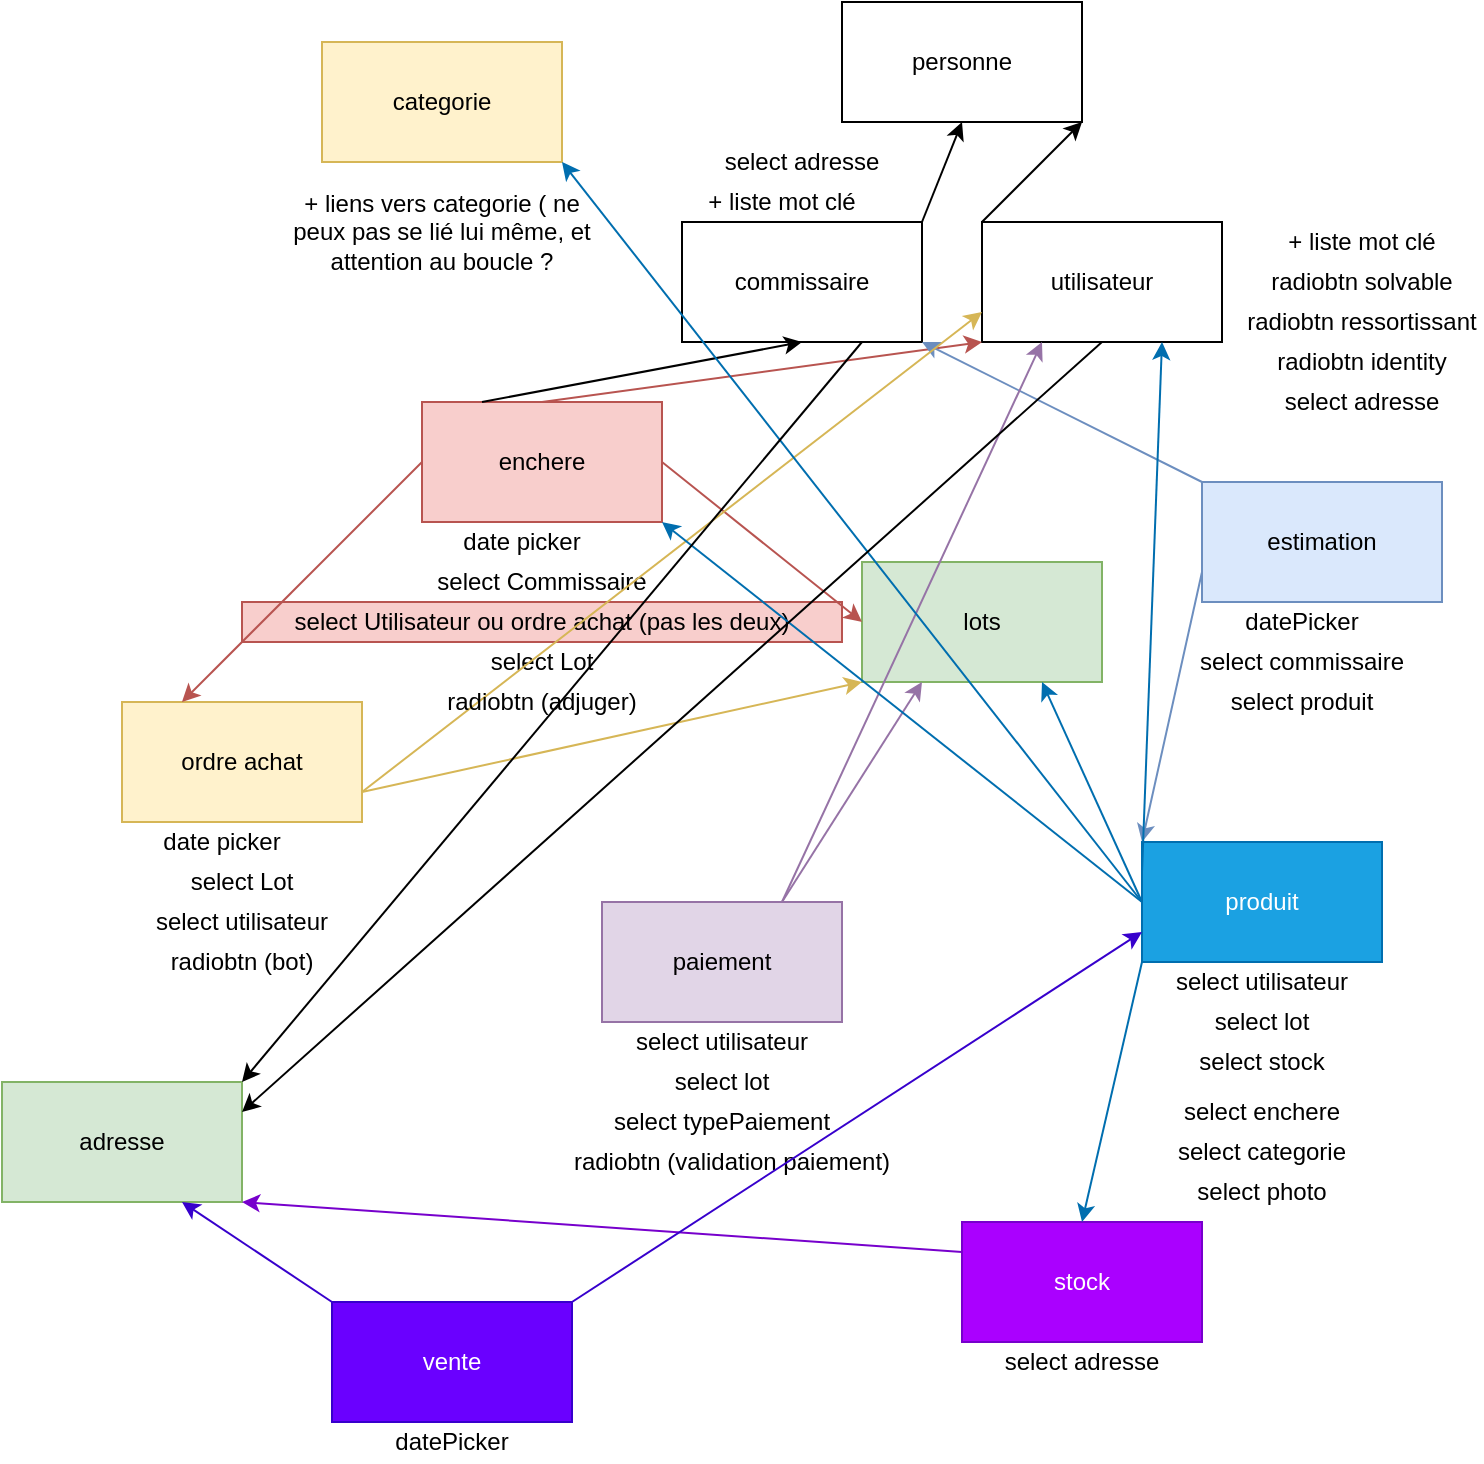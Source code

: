 <mxfile version="12.9.9" type="device"><diagram id="boyUpy0U6KzomkuzItXC" name="Page-1"><mxGraphModel dx="1422" dy="822" grid="1" gridSize="10" guides="1" tooltips="1" connect="1" arrows="1" fold="1" page="1" pageScale="1" pageWidth="827" pageHeight="1169" math="0" shadow="0"><root><mxCell id="0"/><mxCell id="1" parent="0"/><mxCell id="WAIoO4MJ29KRqYOCbqn9-1" value="utilisateur" style="rounded=0;whiteSpace=wrap;html=1;" vertex="1" parent="1"><mxGeometry x="550" y="130" width="120" height="60" as="geometry"/></mxCell><mxCell id="WAIoO4MJ29KRqYOCbqn9-2" value="commissaire" style="rounded=0;whiteSpace=wrap;html=1;" vertex="1" parent="1"><mxGeometry x="400" y="130" width="120" height="60" as="geometry"/></mxCell><mxCell id="WAIoO4MJ29KRqYOCbqn9-3" value="personne" style="rounded=0;whiteSpace=wrap;html=1;" vertex="1" parent="1"><mxGeometry x="480" y="20" width="120" height="60" as="geometry"/></mxCell><mxCell id="WAIoO4MJ29KRqYOCbqn9-4" value="adresse" style="rounded=0;whiteSpace=wrap;html=1;fillColor=#d5e8d4;strokeColor=#82b366;" vertex="1" parent="1"><mxGeometry x="60" y="560" width="120" height="60" as="geometry"/></mxCell><mxCell id="WAIoO4MJ29KRqYOCbqn9-5" value="vente" style="rounded=0;whiteSpace=wrap;html=1;fillColor=#6a00ff;strokeColor=#3700CC;fontColor=#ffffff;" vertex="1" parent="1"><mxGeometry x="225" y="670" width="120" height="60" as="geometry"/></mxCell><mxCell id="WAIoO4MJ29KRqYOCbqn9-6" value="paiement" style="rounded=0;whiteSpace=wrap;html=1;fillColor=#e1d5e7;strokeColor=#9673a6;" vertex="1" parent="1"><mxGeometry x="360" y="470" width="120" height="60" as="geometry"/></mxCell><mxCell id="WAIoO4MJ29KRqYOCbqn9-7" value="ordre achat" style="rounded=0;whiteSpace=wrap;html=1;fillColor=#fff2cc;strokeColor=#d6b656;" vertex="1" parent="1"><mxGeometry x="120" y="370" width="120" height="60" as="geometry"/></mxCell><mxCell id="WAIoO4MJ29KRqYOCbqn9-8" value="estimation" style="rounded=0;whiteSpace=wrap;html=1;fillColor=#dae8fc;strokeColor=#6c8ebf;" vertex="1" parent="1"><mxGeometry x="660" y="260" width="120" height="60" as="geometry"/></mxCell><mxCell id="WAIoO4MJ29KRqYOCbqn9-9" value="categorie" style="rounded=0;whiteSpace=wrap;html=1;fillColor=#fff2cc;strokeColor=#d6b656;" vertex="1" parent="1"><mxGeometry x="220" y="40" width="120" height="60" as="geometry"/></mxCell><mxCell id="WAIoO4MJ29KRqYOCbqn9-10" value="produit" style="rounded=0;whiteSpace=wrap;html=1;fillColor=#1ba1e2;strokeColor=#006EAF;fontColor=#ffffff;" vertex="1" parent="1"><mxGeometry x="630" y="440" width="120" height="60" as="geometry"/></mxCell><mxCell id="WAIoO4MJ29KRqYOCbqn9-12" value="lots" style="rounded=0;whiteSpace=wrap;html=1;fillColor=#d5e8d4;strokeColor=#82b366;" vertex="1" parent="1"><mxGeometry x="490" y="300" width="120" height="60" as="geometry"/></mxCell><mxCell id="WAIoO4MJ29KRqYOCbqn9-13" value="enchere" style="rounded=0;whiteSpace=wrap;html=1;fillColor=#f8cecc;strokeColor=#b85450;" vertex="1" parent="1"><mxGeometry x="270" y="220" width="120" height="60" as="geometry"/></mxCell><mxCell id="WAIoO4MJ29KRqYOCbqn9-14" value="stock" style="rounded=0;whiteSpace=wrap;html=1;fillColor=#aa00ff;strokeColor=#7700CC;fontColor=#ffffff;" vertex="1" parent="1"><mxGeometry x="540" y="630" width="120" height="60" as="geometry"/></mxCell><mxCell id="WAIoO4MJ29KRqYOCbqn9-16" value="+ liens vers categorie ( ne peux pas se lié lui même, et attention au boucle ?" style="text;html=1;strokeColor=none;fillColor=none;align=center;verticalAlign=middle;whiteSpace=wrap;rounded=0;" vertex="1" parent="1"><mxGeometry x="200" y="110" width="160" height="50" as="geometry"/></mxCell><mxCell id="WAIoO4MJ29KRqYOCbqn9-17" value="+ liste mot clé" style="text;html=1;strokeColor=none;fillColor=none;align=center;verticalAlign=middle;whiteSpace=wrap;rounded=0;" vertex="1" parent="1"><mxGeometry x="390" y="110" width="120" height="20" as="geometry"/></mxCell><mxCell id="WAIoO4MJ29KRqYOCbqn9-18" value="+ liste mot clé" style="text;html=1;strokeColor=none;fillColor=none;align=center;verticalAlign=middle;whiteSpace=wrap;rounded=0;" vertex="1" parent="1"><mxGeometry x="680" y="130" width="120" height="20" as="geometry"/></mxCell><mxCell id="WAIoO4MJ29KRqYOCbqn9-19" value="date picker" style="text;html=1;strokeColor=none;fillColor=none;align=center;verticalAlign=middle;whiteSpace=wrap;rounded=0;" vertex="1" parent="1"><mxGeometry x="270" y="280" width="100" height="20" as="geometry"/></mxCell><mxCell id="WAIoO4MJ29KRqYOCbqn9-20" value="" style="endArrow=classic;html=1;entryX=0.5;entryY=1;entryDx=0;entryDy=0;exitX=0.25;exitY=0;exitDx=0;exitDy=0;" edge="1" parent="1" source="WAIoO4MJ29KRqYOCbqn9-13" target="WAIoO4MJ29KRqYOCbqn9-2"><mxGeometry width="50" height="50" relative="1" as="geometry"><mxPoint x="560" y="450" as="sourcePoint"/><mxPoint x="610" y="400" as="targetPoint"/></mxGeometry></mxCell><mxCell id="WAIoO4MJ29KRqYOCbqn9-21" value="" style="endArrow=classic;html=1;entryX=0;entryY=1;entryDx=0;entryDy=0;exitX=0.5;exitY=0;exitDx=0;exitDy=0;fillColor=#f8cecc;strokeColor=#b85450;" edge="1" parent="1" source="WAIoO4MJ29KRqYOCbqn9-13" target="WAIoO4MJ29KRqYOCbqn9-1"><mxGeometry width="50" height="50" relative="1" as="geometry"><mxPoint x="290" y="410" as="sourcePoint"/><mxPoint x="410" y="200" as="targetPoint"/></mxGeometry></mxCell><mxCell id="WAIoO4MJ29KRqYOCbqn9-22" value="" style="endArrow=classic;html=1;exitX=1;exitY=0;exitDx=0;exitDy=0;entryX=0.5;entryY=1;entryDx=0;entryDy=0;" edge="1" parent="1" source="WAIoO4MJ29KRqYOCbqn9-2" target="WAIoO4MJ29KRqYOCbqn9-3"><mxGeometry width="50" height="50" relative="1" as="geometry"><mxPoint x="450" y="380" as="sourcePoint"/><mxPoint x="600" y="320" as="targetPoint"/></mxGeometry></mxCell><mxCell id="WAIoO4MJ29KRqYOCbqn9-23" value="" style="endArrow=classic;html=1;exitX=0;exitY=0;exitDx=0;exitDy=0;entryX=1;entryY=1;entryDx=0;entryDy=0;" edge="1" parent="1" source="WAIoO4MJ29KRqYOCbqn9-1" target="WAIoO4MJ29KRqYOCbqn9-3"><mxGeometry width="50" height="50" relative="1" as="geometry"><mxPoint x="630" y="130" as="sourcePoint"/><mxPoint x="570" y="100" as="targetPoint"/></mxGeometry></mxCell><mxCell id="WAIoO4MJ29KRqYOCbqn9-24" value="select Commissaire" style="text;html=1;strokeColor=none;fillColor=none;align=center;verticalAlign=middle;whiteSpace=wrap;rounded=0;" vertex="1" parent="1"><mxGeometry x="270" y="300" width="120" height="20" as="geometry"/></mxCell><mxCell id="WAIoO4MJ29KRqYOCbqn9-25" value="select Utilisateur ou ordre achat (pas les deux)" style="text;html=1;strokeColor=#b85450;fillColor=#f8cecc;align=center;verticalAlign=middle;whiteSpace=wrap;rounded=0;" vertex="1" parent="1"><mxGeometry x="180" y="320" width="300" height="20" as="geometry"/></mxCell><mxCell id="WAIoO4MJ29KRqYOCbqn9-26" value="" style="endArrow=classic;html=1;entryX=0.25;entryY=0;entryDx=0;entryDy=0;exitX=0;exitY=0.5;exitDx=0;exitDy=0;fillColor=#f8cecc;strokeColor=#b85450;" edge="1" parent="1" source="WAIoO4MJ29KRqYOCbqn9-13" target="WAIoO4MJ29KRqYOCbqn9-7"><mxGeometry width="50" height="50" relative="1" as="geometry"><mxPoint x="440" y="360" as="sourcePoint"/><mxPoint x="560" y="200" as="targetPoint"/></mxGeometry></mxCell><mxCell id="WAIoO4MJ29KRqYOCbqn9-27" value="" style="endArrow=classic;html=1;entryX=0;entryY=0.5;entryDx=0;entryDy=0;exitX=1;exitY=0.5;exitDx=0;exitDy=0;fillColor=#f8cecc;strokeColor=#b85450;" edge="1" parent="1" source="WAIoO4MJ29KRqYOCbqn9-13" target="WAIoO4MJ29KRqYOCbqn9-12"><mxGeometry width="50" height="50" relative="1" as="geometry"><mxPoint x="540" y="390" as="sourcePoint"/><mxPoint x="540" y="230" as="targetPoint"/></mxGeometry></mxCell><mxCell id="WAIoO4MJ29KRqYOCbqn9-28" value="select Lot" style="text;html=1;strokeColor=none;fillColor=none;align=center;verticalAlign=middle;whiteSpace=wrap;rounded=0;" vertex="1" parent="1"><mxGeometry x="270" y="340" width="120" height="20" as="geometry"/></mxCell><mxCell id="WAIoO4MJ29KRqYOCbqn9-29" value="" style="endArrow=classic;html=1;entryX=1;entryY=1;entryDx=0;entryDy=0;exitX=0;exitY=0;exitDx=0;exitDy=0;fillColor=#dae8fc;strokeColor=#6c8ebf;" edge="1" parent="1" source="WAIoO4MJ29KRqYOCbqn9-8" target="WAIoO4MJ29KRqYOCbqn9-2"><mxGeometry width="50" height="50" relative="1" as="geometry"><mxPoint x="560" y="450" as="sourcePoint"/><mxPoint x="610" y="400" as="targetPoint"/></mxGeometry></mxCell><mxCell id="WAIoO4MJ29KRqYOCbqn9-30" value="datePicker" style="text;html=1;strokeColor=none;fillColor=none;align=center;verticalAlign=middle;whiteSpace=wrap;rounded=0;" vertex="1" parent="1"><mxGeometry x="650" y="320" width="120" height="20" as="geometry"/></mxCell><mxCell id="WAIoO4MJ29KRqYOCbqn9-31" value="select commissaire" style="text;html=1;strokeColor=none;fillColor=none;align=center;verticalAlign=middle;whiteSpace=wrap;rounded=0;" vertex="1" parent="1"><mxGeometry x="650" y="340" width="120" height="20" as="geometry"/></mxCell><mxCell id="WAIoO4MJ29KRqYOCbqn9-32" value="" style="endArrow=classic;html=1;entryX=0;entryY=0;entryDx=0;entryDy=0;exitX=0;exitY=0.75;exitDx=0;exitDy=0;fillColor=#dae8fc;strokeColor=#6c8ebf;" edge="1" parent="1" source="WAIoO4MJ29KRqYOCbqn9-8" target="WAIoO4MJ29KRqYOCbqn9-10"><mxGeometry width="50" height="50" relative="1" as="geometry"><mxPoint x="560" y="450" as="sourcePoint"/><mxPoint x="610" y="400" as="targetPoint"/></mxGeometry></mxCell><mxCell id="WAIoO4MJ29KRqYOCbqn9-33" value="select produit" style="text;html=1;strokeColor=none;fillColor=none;align=center;verticalAlign=middle;whiteSpace=wrap;rounded=0;" vertex="1" parent="1"><mxGeometry x="650" y="360" width="120" height="20" as="geometry"/></mxCell><mxCell id="WAIoO4MJ29KRqYOCbqn9-34" value="" style="endArrow=classic;html=1;entryX=0;entryY=1;entryDx=0;entryDy=0;exitX=1;exitY=0.75;exitDx=0;exitDy=0;fillColor=#fff2cc;strokeColor=#d6b656;" edge="1" parent="1" source="WAIoO4MJ29KRqYOCbqn9-7" target="WAIoO4MJ29KRqYOCbqn9-12"><mxGeometry width="50" height="50" relative="1" as="geometry"><mxPoint x="560" y="450" as="sourcePoint"/><mxPoint x="610" y="400" as="targetPoint"/></mxGeometry></mxCell><mxCell id="WAIoO4MJ29KRqYOCbqn9-35" value="date picker" style="text;html=1;strokeColor=none;fillColor=none;align=center;verticalAlign=middle;whiteSpace=wrap;rounded=0;" vertex="1" parent="1"><mxGeometry x="120" y="430" width="100" height="20" as="geometry"/></mxCell><mxCell id="WAIoO4MJ29KRqYOCbqn9-36" value="" style="endArrow=classic;html=1;entryX=0;entryY=0.75;entryDx=0;entryDy=0;exitX=1;exitY=0.75;exitDx=0;exitDy=0;fillColor=#fff2cc;strokeColor=#d6b656;" edge="1" parent="1" source="WAIoO4MJ29KRqYOCbqn9-7" target="WAIoO4MJ29KRqYOCbqn9-1"><mxGeometry width="50" height="50" relative="1" as="geometry"><mxPoint x="250" y="425" as="sourcePoint"/><mxPoint x="500" y="370" as="targetPoint"/></mxGeometry></mxCell><mxCell id="WAIoO4MJ29KRqYOCbqn9-37" value="select Lot" style="text;html=1;strokeColor=none;fillColor=none;align=center;verticalAlign=middle;whiteSpace=wrap;rounded=0;" vertex="1" parent="1"><mxGeometry x="120" y="450" width="120" height="20" as="geometry"/></mxCell><mxCell id="WAIoO4MJ29KRqYOCbqn9-38" value="select utilisateur" style="text;html=1;strokeColor=none;fillColor=none;align=center;verticalAlign=middle;whiteSpace=wrap;rounded=0;" vertex="1" parent="1"><mxGeometry x="120" y="470" width="120" height="20" as="geometry"/></mxCell><mxCell id="WAIoO4MJ29KRqYOCbqn9-39" value="" style="endArrow=classic;html=1;entryX=0.25;entryY=1;entryDx=0;entryDy=0;exitX=0.75;exitY=0;exitDx=0;exitDy=0;fillColor=#e1d5e7;strokeColor=#9673a6;" edge="1" parent="1" source="WAIoO4MJ29KRqYOCbqn9-6" target="WAIoO4MJ29KRqYOCbqn9-12"><mxGeometry width="50" height="50" relative="1" as="geometry"><mxPoint x="560" y="450" as="sourcePoint"/><mxPoint x="610" y="400" as="targetPoint"/></mxGeometry></mxCell><mxCell id="WAIoO4MJ29KRqYOCbqn9-40" value="" style="endArrow=classic;html=1;entryX=0.25;entryY=1;entryDx=0;entryDy=0;exitX=0.75;exitY=0;exitDx=0;exitDy=0;fillColor=#e1d5e7;strokeColor=#9673a6;" edge="1" parent="1" source="WAIoO4MJ29KRqYOCbqn9-6" target="WAIoO4MJ29KRqYOCbqn9-1"><mxGeometry width="50" height="50" relative="1" as="geometry"><mxPoint x="500" y="500" as="sourcePoint"/><mxPoint x="570" y="390" as="targetPoint"/></mxGeometry></mxCell><mxCell id="WAIoO4MJ29KRqYOCbqn9-41" value="select utilisateur" style="text;html=1;strokeColor=none;fillColor=none;align=center;verticalAlign=middle;whiteSpace=wrap;rounded=0;" vertex="1" parent="1"><mxGeometry x="360" y="530" width="120" height="20" as="geometry"/></mxCell><mxCell id="WAIoO4MJ29KRqYOCbqn9-42" value="select lot" style="text;html=1;strokeColor=none;fillColor=none;align=center;verticalAlign=middle;whiteSpace=wrap;rounded=0;" vertex="1" parent="1"><mxGeometry x="360" y="550" width="120" height="20" as="geometry"/></mxCell><mxCell id="WAIoO4MJ29KRqYOCbqn9-43" value="select utilisateur" style="text;html=1;strokeColor=none;fillColor=none;align=center;verticalAlign=middle;whiteSpace=wrap;rounded=0;" vertex="1" parent="1"><mxGeometry x="630" y="500" width="120" height="20" as="geometry"/></mxCell><mxCell id="WAIoO4MJ29KRqYOCbqn9-44" value="select typePaiement" style="text;html=1;strokeColor=none;fillColor=none;align=center;verticalAlign=middle;whiteSpace=wrap;rounded=0;" vertex="1" parent="1"><mxGeometry x="360" y="570" width="120" height="20" as="geometry"/></mxCell><mxCell id="WAIoO4MJ29KRqYOCbqn9-45" value="radiobtn (validation paiement)" style="text;html=1;strokeColor=none;fillColor=none;align=center;verticalAlign=middle;whiteSpace=wrap;rounded=0;" vertex="1" parent="1"><mxGeometry x="320" y="590" width="210" height="20" as="geometry"/></mxCell><mxCell id="WAIoO4MJ29KRqYOCbqn9-47" value="radiobtn (adjuger)" style="text;html=1;strokeColor=none;fillColor=none;align=center;verticalAlign=middle;whiteSpace=wrap;rounded=0;" vertex="1" parent="1"><mxGeometry x="225" y="360" width="210" height="20" as="geometry"/></mxCell><mxCell id="WAIoO4MJ29KRqYOCbqn9-48" value="radiobtn (bot)" style="text;html=1;strokeColor=none;fillColor=none;align=center;verticalAlign=middle;whiteSpace=wrap;rounded=0;" vertex="1" parent="1"><mxGeometry x="120" y="490" width="120" height="20" as="geometry"/></mxCell><mxCell id="WAIoO4MJ29KRqYOCbqn9-49" value="" style="endArrow=classic;html=1;entryX=0.5;entryY=0;entryDx=0;entryDy=0;exitX=0;exitY=0;exitDx=0;exitDy=0;fillColor=#1ba1e2;strokeColor=#006EAF;" edge="1" parent="1" source="WAIoO4MJ29KRqYOCbqn9-43" target="WAIoO4MJ29KRqYOCbqn9-14"><mxGeometry width="50" height="50" relative="1" as="geometry"><mxPoint x="600" y="402.5" as="sourcePoint"/><mxPoint x="580" y="537.5" as="targetPoint"/></mxGeometry></mxCell><mxCell id="WAIoO4MJ29KRqYOCbqn9-50" value="select lot" style="text;html=1;strokeColor=none;fillColor=none;align=center;verticalAlign=middle;whiteSpace=wrap;rounded=0;" vertex="1" parent="1"><mxGeometry x="630" y="520" width="120" height="20" as="geometry"/></mxCell><mxCell id="WAIoO4MJ29KRqYOCbqn9-51" value="select stock" style="text;html=1;strokeColor=none;fillColor=none;align=center;verticalAlign=middle;whiteSpace=wrap;rounded=0;" vertex="1" parent="1"><mxGeometry x="630" y="540" width="120" height="20" as="geometry"/></mxCell><mxCell id="WAIoO4MJ29KRqYOCbqn9-52" value="select enchere" style="text;html=1;strokeColor=none;fillColor=none;align=center;verticalAlign=middle;whiteSpace=wrap;rounded=0;" vertex="1" parent="1"><mxGeometry x="630" y="565" width="120" height="20" as="geometry"/></mxCell><mxCell id="WAIoO4MJ29KRqYOCbqn9-53" value="select categorie" style="text;html=1;strokeColor=none;fillColor=none;align=center;verticalAlign=middle;whiteSpace=wrap;rounded=0;" vertex="1" parent="1"><mxGeometry x="630" y="585" width="120" height="20" as="geometry"/></mxCell><mxCell id="WAIoO4MJ29KRqYOCbqn9-54" value="select photo" style="text;html=1;strokeColor=none;fillColor=none;align=center;verticalAlign=middle;whiteSpace=wrap;rounded=0;" vertex="1" parent="1"><mxGeometry x="630" y="605" width="120" height="20" as="geometry"/></mxCell><mxCell id="WAIoO4MJ29KRqYOCbqn9-57" value="" style="endArrow=classic;html=1;entryX=0.75;entryY=1;entryDx=0;entryDy=0;exitX=0;exitY=0.5;exitDx=0;exitDy=0;fillColor=#1ba1e2;strokeColor=#006EAF;" edge="1" parent="1" source="WAIoO4MJ29KRqYOCbqn9-10" target="WAIoO4MJ29KRqYOCbqn9-12"><mxGeometry width="50" height="50" relative="1" as="geometry"><mxPoint x="640" y="510" as="sourcePoint"/><mxPoint x="610" y="640" as="targetPoint"/></mxGeometry></mxCell><mxCell id="WAIoO4MJ29KRqYOCbqn9-58" value="" style="endArrow=classic;html=1;entryX=0.75;entryY=1;entryDx=0;entryDy=0;exitX=0;exitY=0.25;exitDx=0;exitDy=0;fillColor=#1ba1e2;strokeColor=#006EAF;" edge="1" parent="1" source="WAIoO4MJ29KRqYOCbqn9-10" target="WAIoO4MJ29KRqYOCbqn9-1"><mxGeometry width="50" height="50" relative="1" as="geometry"><mxPoint x="640" y="480" as="sourcePoint"/><mxPoint x="590" y="370" as="targetPoint"/></mxGeometry></mxCell><mxCell id="WAIoO4MJ29KRqYOCbqn9-59" value="" style="endArrow=classic;html=1;entryX=1;entryY=1;entryDx=0;entryDy=0;exitX=0;exitY=0.5;exitDx=0;exitDy=0;fillColor=#1ba1e2;strokeColor=#006EAF;" edge="1" parent="1" source="WAIoO4MJ29KRqYOCbqn9-10" target="WAIoO4MJ29KRqYOCbqn9-13"><mxGeometry width="50" height="50" relative="1" as="geometry"><mxPoint x="640" y="480" as="sourcePoint"/><mxPoint x="590" y="370" as="targetPoint"/></mxGeometry></mxCell><mxCell id="WAIoO4MJ29KRqYOCbqn9-60" value="" style="endArrow=classic;html=1;exitX=0;exitY=0.5;exitDx=0;exitDy=0;fillColor=#1ba1e2;strokeColor=#006EAF;entryX=1;entryY=1;entryDx=0;entryDy=0;" edge="1" parent="1" source="WAIoO4MJ29KRqYOCbqn9-10" target="WAIoO4MJ29KRqYOCbqn9-9"><mxGeometry width="50" height="50" relative="1" as="geometry"><mxPoint x="610" y="500" as="sourcePoint"/><mxPoint x="540" y="450" as="targetPoint"/></mxGeometry></mxCell><mxCell id="WAIoO4MJ29KRqYOCbqn9-61" value="" style="endArrow=classic;html=1;entryX=1;entryY=1;entryDx=0;entryDy=0;exitX=0;exitY=0.25;exitDx=0;exitDy=0;fillColor=#aa00ff;strokeColor=#7700CC;" edge="1" parent="1" source="WAIoO4MJ29KRqYOCbqn9-14" target="WAIoO4MJ29KRqYOCbqn9-4"><mxGeometry width="50" height="50" relative="1" as="geometry"><mxPoint x="560" y="450" as="sourcePoint"/><mxPoint x="610" y="400" as="targetPoint"/></mxGeometry></mxCell><mxCell id="WAIoO4MJ29KRqYOCbqn9-62" value="select adresse" style="text;html=1;strokeColor=none;fillColor=none;align=center;verticalAlign=middle;whiteSpace=wrap;rounded=0;" vertex="1" parent="1"><mxGeometry x="540" y="690" width="120" height="20" as="geometry"/></mxCell><mxCell id="WAIoO4MJ29KRqYOCbqn9-63" value="radiobtn solvable" style="text;html=1;strokeColor=none;fillColor=none;align=center;verticalAlign=middle;whiteSpace=wrap;rounded=0;" vertex="1" parent="1"><mxGeometry x="680" y="150" width="120" height="20" as="geometry"/></mxCell><mxCell id="WAIoO4MJ29KRqYOCbqn9-64" value="radiobtn ressortissant" style="text;html=1;strokeColor=none;fillColor=none;align=center;verticalAlign=middle;whiteSpace=wrap;rounded=0;" vertex="1" parent="1"><mxGeometry x="680" y="170" width="120" height="20" as="geometry"/></mxCell><mxCell id="WAIoO4MJ29KRqYOCbqn9-65" value="radiobtn identity" style="text;html=1;strokeColor=none;fillColor=none;align=center;verticalAlign=middle;whiteSpace=wrap;rounded=0;" vertex="1" parent="1"><mxGeometry x="680" y="190" width="120" height="20" as="geometry"/></mxCell><mxCell id="WAIoO4MJ29KRqYOCbqn9-66" value="" style="endArrow=classic;html=1;entryX=1;entryY=0;entryDx=0;entryDy=0;exitX=0.75;exitY=1;exitDx=0;exitDy=0;" edge="1" parent="1" source="WAIoO4MJ29KRqYOCbqn9-2" target="WAIoO4MJ29KRqYOCbqn9-4"><mxGeometry width="50" height="50" relative="1" as="geometry"><mxPoint x="520" y="510" as="sourcePoint"/><mxPoint x="570" y="460" as="targetPoint"/></mxGeometry></mxCell><mxCell id="WAIoO4MJ29KRqYOCbqn9-67" value="" style="endArrow=classic;html=1;entryX=1;entryY=0.25;entryDx=0;entryDy=0;exitX=0.5;exitY=1;exitDx=0;exitDy=0;" edge="1" parent="1" source="WAIoO4MJ29KRqYOCbqn9-1" target="WAIoO4MJ29KRqYOCbqn9-4"><mxGeometry width="50" height="50" relative="1" as="geometry"><mxPoint x="500" y="200" as="sourcePoint"/><mxPoint x="190" y="570" as="targetPoint"/></mxGeometry></mxCell><mxCell id="WAIoO4MJ29KRqYOCbqn9-68" value="select adresse" style="text;html=1;strokeColor=none;fillColor=none;align=center;verticalAlign=middle;whiteSpace=wrap;rounded=0;" vertex="1" parent="1"><mxGeometry x="680" y="210" width="120" height="20" as="geometry"/></mxCell><mxCell id="WAIoO4MJ29KRqYOCbqn9-69" value="select adresse" style="text;html=1;strokeColor=none;fillColor=none;align=center;verticalAlign=middle;whiteSpace=wrap;rounded=0;" vertex="1" parent="1"><mxGeometry x="400" y="90" width="120" height="20" as="geometry"/></mxCell><mxCell id="WAIoO4MJ29KRqYOCbqn9-70" value="datePicker" style="text;html=1;strokeColor=none;fillColor=none;align=center;verticalAlign=middle;whiteSpace=wrap;rounded=0;" vertex="1" parent="1"><mxGeometry x="225" y="730" width="120" height="20" as="geometry"/></mxCell><mxCell id="WAIoO4MJ29KRqYOCbqn9-71" value="" style="endArrow=classic;html=1;entryX=0.75;entryY=1;entryDx=0;entryDy=0;exitX=0;exitY=0;exitDx=0;exitDy=0;fillColor=#6a00ff;strokeColor=#3700CC;" edge="1" parent="1" source="WAIoO4MJ29KRqYOCbqn9-5" target="WAIoO4MJ29KRqYOCbqn9-4"><mxGeometry width="50" height="50" relative="1" as="geometry"><mxPoint x="390" y="725" as="sourcePoint"/><mxPoint x="440" y="675" as="targetPoint"/></mxGeometry></mxCell><mxCell id="WAIoO4MJ29KRqYOCbqn9-74" value="" style="endArrow=classic;html=1;entryX=0;entryY=0.75;entryDx=0;entryDy=0;exitX=1;exitY=0;exitDx=0;exitDy=0;fillColor=#6a00ff;strokeColor=#3700CC;" edge="1" parent="1" source="WAIoO4MJ29KRqYOCbqn9-5" target="WAIoO4MJ29KRqYOCbqn9-10"><mxGeometry width="50" height="50" relative="1" as="geometry"><mxPoint x="235" y="680" as="sourcePoint"/><mxPoint x="160" y="630" as="targetPoint"/></mxGeometry></mxCell></root></mxGraphModel></diagram></mxfile>
